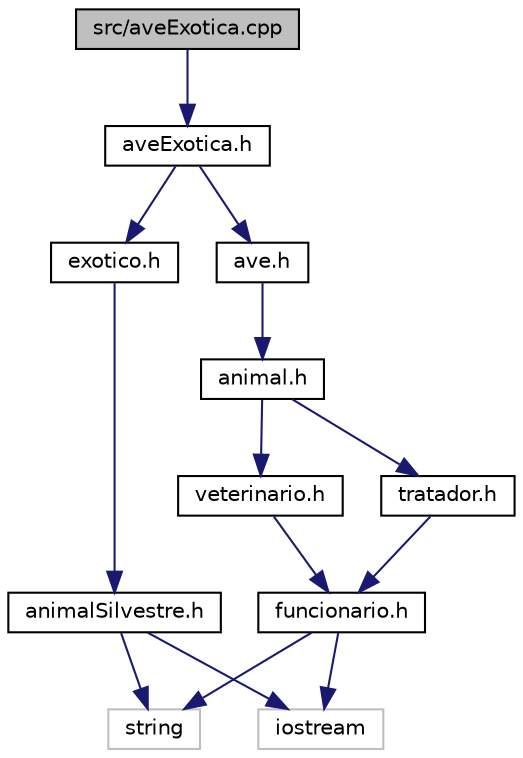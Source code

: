 digraph "src/aveExotica.cpp"
{
  edge [fontname="Helvetica",fontsize="10",labelfontname="Helvetica",labelfontsize="10"];
  node [fontname="Helvetica",fontsize="10",shape=record];
  Node1 [label="src/aveExotica.cpp",height=0.2,width=0.4,color="black", fillcolor="grey75", style="filled", fontcolor="black"];
  Node1 -> Node2 [color="midnightblue",fontsize="10",style="solid",fontname="Helvetica"];
  Node2 [label="aveExotica.h",height=0.2,width=0.4,color="black", fillcolor="white", style="filled",URL="$aveExotica_8h.html"];
  Node2 -> Node3 [color="midnightblue",fontsize="10",style="solid",fontname="Helvetica"];
  Node3 [label="exotico.h",height=0.2,width=0.4,color="black", fillcolor="white", style="filled",URL="$exotico_8h.html"];
  Node3 -> Node4 [color="midnightblue",fontsize="10",style="solid",fontname="Helvetica"];
  Node4 [label="animalSilvestre.h",height=0.2,width=0.4,color="black", fillcolor="white", style="filled",URL="$animalSilvestre_8h.html"];
  Node4 -> Node5 [color="midnightblue",fontsize="10",style="solid",fontname="Helvetica"];
  Node5 [label="string",height=0.2,width=0.4,color="grey75", fillcolor="white", style="filled"];
  Node4 -> Node6 [color="midnightblue",fontsize="10",style="solid",fontname="Helvetica"];
  Node6 [label="iostream",height=0.2,width=0.4,color="grey75", fillcolor="white", style="filled"];
  Node2 -> Node7 [color="midnightblue",fontsize="10",style="solid",fontname="Helvetica"];
  Node7 [label="ave.h",height=0.2,width=0.4,color="black", fillcolor="white", style="filled",URL="$ave_8h.html"];
  Node7 -> Node8 [color="midnightblue",fontsize="10",style="solid",fontname="Helvetica"];
  Node8 [label="animal.h",height=0.2,width=0.4,color="black", fillcolor="white", style="filled",URL="$animal_8h.html"];
  Node8 -> Node9 [color="midnightblue",fontsize="10",style="solid",fontname="Helvetica"];
  Node9 [label="veterinario.h",height=0.2,width=0.4,color="black", fillcolor="white", style="filled",URL="$veterinario_8h.html"];
  Node9 -> Node10 [color="midnightblue",fontsize="10",style="solid",fontname="Helvetica"];
  Node10 [label="funcionario.h",height=0.2,width=0.4,color="black", fillcolor="white", style="filled",URL="$funcionario_8h.html"];
  Node10 -> Node5 [color="midnightblue",fontsize="10",style="solid",fontname="Helvetica"];
  Node10 -> Node6 [color="midnightblue",fontsize="10",style="solid",fontname="Helvetica"];
  Node8 -> Node11 [color="midnightblue",fontsize="10",style="solid",fontname="Helvetica"];
  Node11 [label="tratador.h",height=0.2,width=0.4,color="black", fillcolor="white", style="filled",URL="$tratador_8h.html"];
  Node11 -> Node10 [color="midnightblue",fontsize="10",style="solid",fontname="Helvetica"];
}

